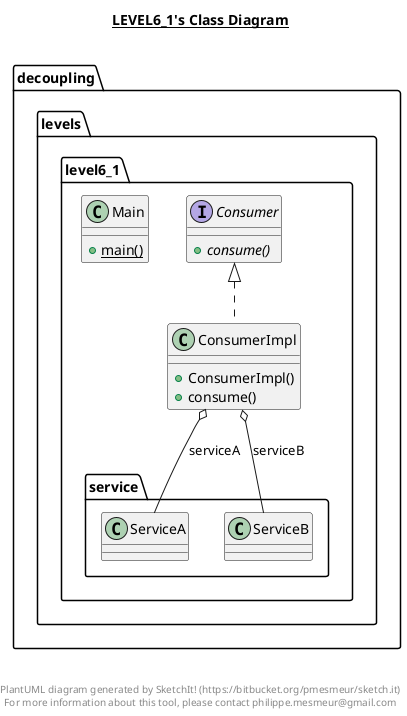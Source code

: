 @startuml

title __LEVEL6_1's Class Diagram__\n

  namespace decoupling.levels.level6_1 {
    interface decoupling.levels.level6_1.Consumer {
        {abstract} + consume()
    }
  }
  

  namespace decoupling.levels.level6_1 {
    class decoupling.levels.level6_1.ConsumerImpl {
        + ConsumerImpl()
        + consume()
    }
  }
  

  namespace decoupling.levels.level6_1 {
    class decoupling.levels.level6_1.Main {
        {static} + main()
    }
  }
  

  decoupling.levels.level6_1.ConsumerImpl .up.|> decoupling.levels.level6_1.Consumer
  decoupling.levels.level6_1.ConsumerImpl o-- decoupling.levels.level6_1.service.ServiceA : serviceA
  decoupling.levels.level6_1.ConsumerImpl o-- decoupling.levels.level6_1.service.ServiceB : serviceB


right footer


PlantUML diagram generated by SketchIt! (https://bitbucket.org/pmesmeur/sketch.it)
For more information about this tool, please contact philippe.mesmeur@gmail.com
endfooter

@enduml
